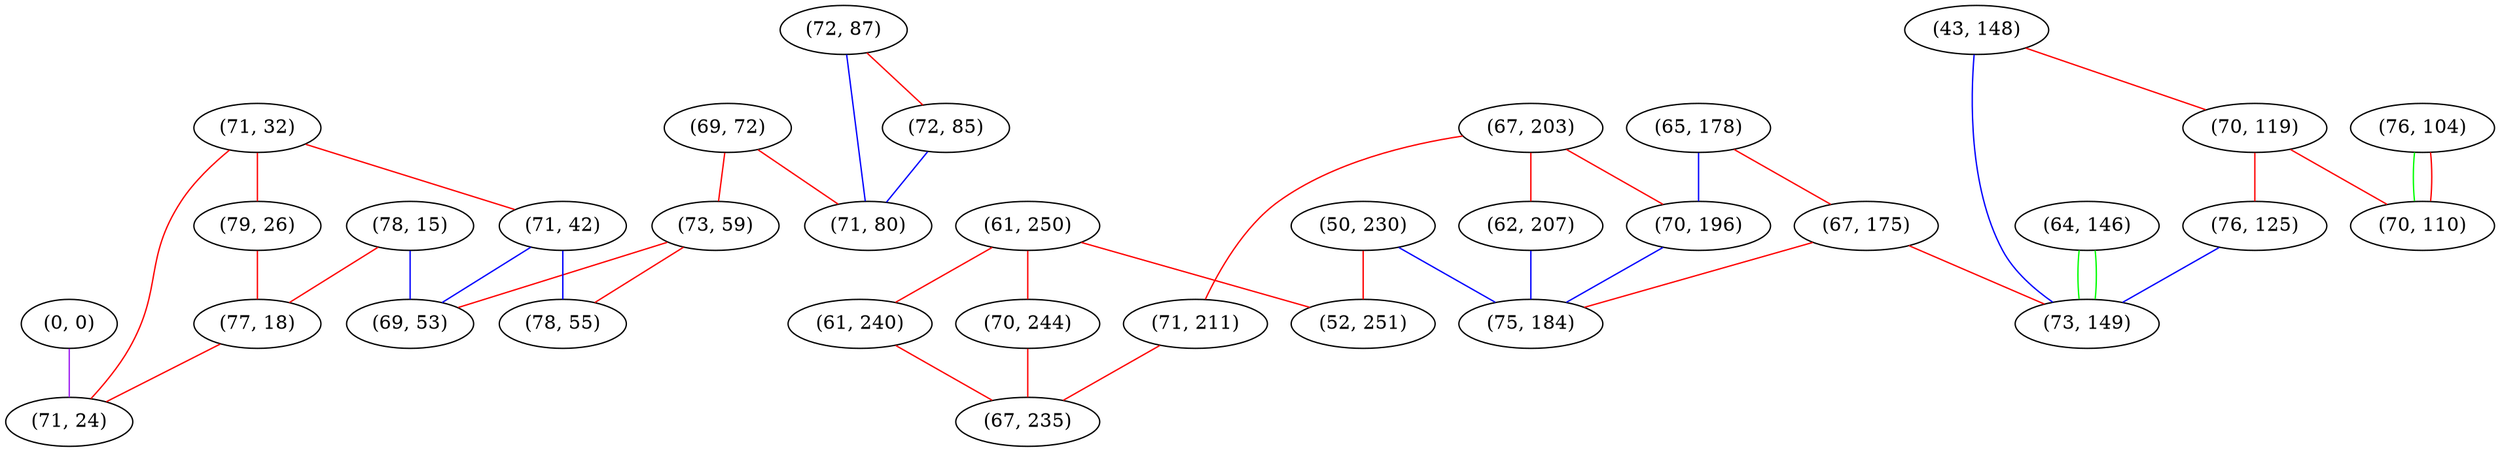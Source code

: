 graph "" {
"(71, 32)";
"(72, 87)";
"(67, 203)";
"(65, 178)";
"(0, 0)";
"(43, 148)";
"(69, 72)";
"(76, 104)";
"(67, 175)";
"(78, 15)";
"(71, 211)";
"(70, 119)";
"(79, 26)";
"(77, 18)";
"(61, 250)";
"(70, 196)";
"(73, 59)";
"(62, 207)";
"(76, 125)";
"(72, 85)";
"(64, 146)";
"(70, 244)";
"(50, 230)";
"(71, 42)";
"(78, 55)";
"(61, 240)";
"(73, 149)";
"(71, 24)";
"(67, 235)";
"(69, 53)";
"(75, 184)";
"(71, 80)";
"(52, 251)";
"(70, 110)";
"(71, 32)" -- "(71, 24)"  [color=red, key=0, weight=1];
"(71, 32)" -- "(79, 26)"  [color=red, key=0, weight=1];
"(71, 32)" -- "(71, 42)"  [color=red, key=0, weight=1];
"(72, 87)" -- "(71, 80)"  [color=blue, key=0, weight=3];
"(72, 87)" -- "(72, 85)"  [color=red, key=0, weight=1];
"(67, 203)" -- "(71, 211)"  [color=red, key=0, weight=1];
"(67, 203)" -- "(62, 207)"  [color=red, key=0, weight=1];
"(67, 203)" -- "(70, 196)"  [color=red, key=0, weight=1];
"(65, 178)" -- "(67, 175)"  [color=red, key=0, weight=1];
"(65, 178)" -- "(70, 196)"  [color=blue, key=0, weight=3];
"(0, 0)" -- "(71, 24)"  [color=purple, key=0, weight=4];
"(43, 148)" -- "(73, 149)"  [color=blue, key=0, weight=3];
"(43, 148)" -- "(70, 119)"  [color=red, key=0, weight=1];
"(69, 72)" -- "(73, 59)"  [color=red, key=0, weight=1];
"(69, 72)" -- "(71, 80)"  [color=red, key=0, weight=1];
"(76, 104)" -- "(70, 110)"  [color=green, key=0, weight=2];
"(76, 104)" -- "(70, 110)"  [color=red, key=1, weight=1];
"(67, 175)" -- "(75, 184)"  [color=red, key=0, weight=1];
"(67, 175)" -- "(73, 149)"  [color=red, key=0, weight=1];
"(78, 15)" -- "(77, 18)"  [color=red, key=0, weight=1];
"(78, 15)" -- "(69, 53)"  [color=blue, key=0, weight=3];
"(71, 211)" -- "(67, 235)"  [color=red, key=0, weight=1];
"(70, 119)" -- "(76, 125)"  [color=red, key=0, weight=1];
"(70, 119)" -- "(70, 110)"  [color=red, key=0, weight=1];
"(79, 26)" -- "(77, 18)"  [color=red, key=0, weight=1];
"(77, 18)" -- "(71, 24)"  [color=red, key=0, weight=1];
"(61, 250)" -- "(70, 244)"  [color=red, key=0, weight=1];
"(61, 250)" -- "(61, 240)"  [color=red, key=0, weight=1];
"(61, 250)" -- "(52, 251)"  [color=red, key=0, weight=1];
"(70, 196)" -- "(75, 184)"  [color=blue, key=0, weight=3];
"(73, 59)" -- "(78, 55)"  [color=red, key=0, weight=1];
"(73, 59)" -- "(69, 53)"  [color=red, key=0, weight=1];
"(62, 207)" -- "(75, 184)"  [color=blue, key=0, weight=3];
"(76, 125)" -- "(73, 149)"  [color=blue, key=0, weight=3];
"(72, 85)" -- "(71, 80)"  [color=blue, key=0, weight=3];
"(64, 146)" -- "(73, 149)"  [color=green, key=0, weight=2];
"(64, 146)" -- "(73, 149)"  [color=green, key=1, weight=2];
"(70, 244)" -- "(67, 235)"  [color=red, key=0, weight=1];
"(50, 230)" -- "(75, 184)"  [color=blue, key=0, weight=3];
"(50, 230)" -- "(52, 251)"  [color=red, key=0, weight=1];
"(71, 42)" -- "(78, 55)"  [color=blue, key=0, weight=3];
"(71, 42)" -- "(69, 53)"  [color=blue, key=0, weight=3];
"(61, 240)" -- "(67, 235)"  [color=red, key=0, weight=1];
}
